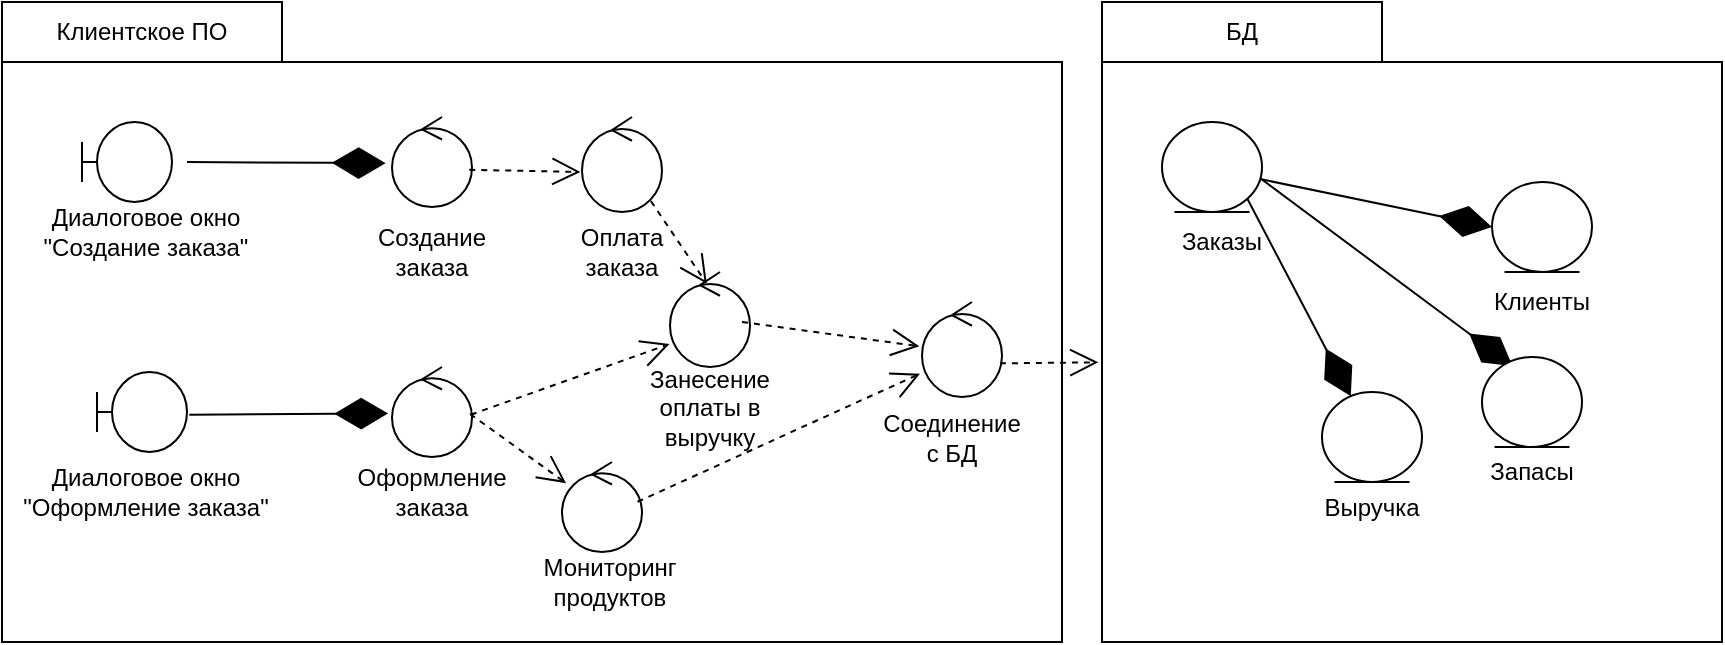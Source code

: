 <mxfile version="24.0.5" type="github">
  <diagram name="Страница — 1" id="zlLi8XrD5-9I-NyLzNtf">
    <mxGraphModel dx="1250" dy="682" grid="1" gridSize="10" guides="1" tooltips="1" connect="1" arrows="1" fold="1" page="1" pageScale="1" pageWidth="827" pageHeight="1169" math="0" shadow="0">
      <root>
        <mxCell id="0" />
        <mxCell id="1" parent="0" />
        <mxCell id="gy-UCE-mrgrLnAQQv3fb-1" value="" style="shape=folder;fontStyle=1;spacingTop=10;tabWidth=140;tabHeight=30;tabPosition=left;html=1;whiteSpace=wrap;" vertex="1" parent="1">
          <mxGeometry x="60" y="400" width="530" height="320" as="geometry" />
        </mxCell>
        <mxCell id="gy-UCE-mrgrLnAQQv3fb-2" value="" style="shape=folder;fontStyle=1;spacingTop=10;tabWidth=140;tabHeight=30;tabPosition=left;html=1;whiteSpace=wrap;" vertex="1" parent="1">
          <mxGeometry x="610" y="400" width="310" height="320" as="geometry" />
        </mxCell>
        <mxCell id="gy-UCE-mrgrLnAQQv3fb-3" value="Клиентское ПО" style="text;html=1;align=center;verticalAlign=middle;whiteSpace=wrap;rounded=0;" vertex="1" parent="1">
          <mxGeometry x="60" y="400" width="140" height="30" as="geometry" />
        </mxCell>
        <mxCell id="gy-UCE-mrgrLnAQQv3fb-4" value="БД" style="text;html=1;align=center;verticalAlign=middle;whiteSpace=wrap;rounded=0;" vertex="1" parent="1">
          <mxGeometry x="610" y="400" width="140" height="30" as="geometry" />
        </mxCell>
        <mxCell id="gy-UCE-mrgrLnAQQv3fb-5" value="" style="shape=umlBoundary;whiteSpace=wrap;html=1;" vertex="1" parent="1">
          <mxGeometry x="100" y="460" width="45" height="40" as="geometry" />
        </mxCell>
        <mxCell id="gy-UCE-mrgrLnAQQv3fb-6" value="Диалоговое окно &quot;Создание заказа&quot;" style="text;html=1;align=center;verticalAlign=middle;whiteSpace=wrap;rounded=0;" vertex="1" parent="1">
          <mxGeometry x="62.5" y="510" width="137.5" height="10" as="geometry" />
        </mxCell>
        <mxCell id="gy-UCE-mrgrLnAQQv3fb-7" value="" style="endArrow=diamondThin;endFill=1;endSize=24;html=1;rounded=0;exitX=1.167;exitY=0.5;exitDx=0;exitDy=0;exitPerimeter=0;entryX=-0.079;entryY=0.513;entryDx=0;entryDy=0;entryPerimeter=0;" edge="1" parent="1" source="gy-UCE-mrgrLnAQQv3fb-5" target="gy-UCE-mrgrLnAQQv3fb-8">
          <mxGeometry width="160" relative="1" as="geometry">
            <mxPoint x="150" y="490" as="sourcePoint" />
            <mxPoint x="310" y="490" as="targetPoint" />
          </mxGeometry>
        </mxCell>
        <mxCell id="gy-UCE-mrgrLnAQQv3fb-8" value="" style="ellipse;shape=umlControl;whiteSpace=wrap;html=1;" vertex="1" parent="1">
          <mxGeometry x="255" y="457.5" width="40" height="45" as="geometry" />
        </mxCell>
        <mxCell id="gy-UCE-mrgrLnAQQv3fb-9" value="Создание заказа" style="text;html=1;align=center;verticalAlign=middle;whiteSpace=wrap;rounded=0;" vertex="1" parent="1">
          <mxGeometry x="245" y="510" width="60" height="30" as="geometry" />
        </mxCell>
        <mxCell id="gy-UCE-mrgrLnAQQv3fb-10" value="" style="shape=umlBoundary;whiteSpace=wrap;html=1;" vertex="1" parent="1">
          <mxGeometry x="107.5" y="585" width="45" height="40" as="geometry" />
        </mxCell>
        <mxCell id="gy-UCE-mrgrLnAQQv3fb-11" value="Диалоговое окно &quot;Оформление заказа&quot;" style="text;html=1;align=center;verticalAlign=middle;whiteSpace=wrap;rounded=0;" vertex="1" parent="1">
          <mxGeometry x="62.5" y="640" width="137.5" height="10" as="geometry" />
        </mxCell>
        <mxCell id="gy-UCE-mrgrLnAQQv3fb-12" value="" style="ellipse;shape=umlControl;whiteSpace=wrap;html=1;" vertex="1" parent="1">
          <mxGeometry x="255" y="582.5" width="40" height="45" as="geometry" />
        </mxCell>
        <mxCell id="gy-UCE-mrgrLnAQQv3fb-13" value="" style="endArrow=diamondThin;endFill=1;endSize=24;html=1;rounded=0;entryX=-0.048;entryY=0.516;entryDx=0;entryDy=0;entryPerimeter=0;exitX=1.025;exitY=0.534;exitDx=0;exitDy=0;exitPerimeter=0;" edge="1" parent="1" source="gy-UCE-mrgrLnAQQv3fb-10" target="gy-UCE-mrgrLnAQQv3fb-12">
          <mxGeometry width="160" relative="1" as="geometry">
            <mxPoint x="206" y="604.5" as="sourcePoint" />
            <mxPoint x="305" y="605.5" as="targetPoint" />
          </mxGeometry>
        </mxCell>
        <mxCell id="gy-UCE-mrgrLnAQQv3fb-14" value="Оформление заказа" style="text;html=1;align=center;verticalAlign=middle;whiteSpace=wrap;rounded=0;" vertex="1" parent="1">
          <mxGeometry x="245" y="630" width="60" height="30" as="geometry" />
        </mxCell>
        <mxCell id="gy-UCE-mrgrLnAQQv3fb-16" value="" style="endArrow=open;endSize=12;dashed=1;html=1;rounded=0;exitX=0.966;exitY=0.587;exitDx=0;exitDy=0;exitPerimeter=0;entryX=-0.02;entryY=0.578;entryDx=0;entryDy=0;entryPerimeter=0;" edge="1" parent="1" source="gy-UCE-mrgrLnAQQv3fb-8" target="gy-UCE-mrgrLnAQQv3fb-17">
          <mxGeometry width="160" relative="1" as="geometry">
            <mxPoint x="310" y="480" as="sourcePoint" />
            <mxPoint x="470" y="480" as="targetPoint" />
          </mxGeometry>
        </mxCell>
        <mxCell id="gy-UCE-mrgrLnAQQv3fb-17" value="" style="ellipse;shape=umlControl;whiteSpace=wrap;html=1;" vertex="1" parent="1">
          <mxGeometry x="350" y="457.5" width="40" height="47.5" as="geometry" />
        </mxCell>
        <mxCell id="gy-UCE-mrgrLnAQQv3fb-19" value="" style="ellipse;shape=umlControl;whiteSpace=wrap;html=1;" vertex="1" parent="1">
          <mxGeometry x="394" y="535" width="40" height="47.5" as="geometry" />
        </mxCell>
        <mxCell id="gy-UCE-mrgrLnAQQv3fb-20" value="Оплата заказа" style="text;html=1;align=center;verticalAlign=middle;whiteSpace=wrap;rounded=0;" vertex="1" parent="1">
          <mxGeometry x="340" y="510" width="60" height="30" as="geometry" />
        </mxCell>
        <mxCell id="gy-UCE-mrgrLnAQQv3fb-21" value="Занесение оплаты в выручку" style="text;html=1;align=center;verticalAlign=middle;whiteSpace=wrap;rounded=0;" vertex="1" parent="1">
          <mxGeometry x="379" y="582.5" width="70" height="40" as="geometry" />
        </mxCell>
        <mxCell id="gy-UCE-mrgrLnAQQv3fb-22" value="" style="endArrow=open;endSize=12;dashed=1;html=1;rounded=0;exitX=0.861;exitY=0.885;exitDx=0;exitDy=0;exitPerimeter=0;entryX=0.46;entryY=0.124;entryDx=0;entryDy=0;entryPerimeter=0;" edge="1" parent="1" source="gy-UCE-mrgrLnAQQv3fb-17" target="gy-UCE-mrgrLnAQQv3fb-19">
          <mxGeometry width="160" relative="1" as="geometry">
            <mxPoint x="304" y="494" as="sourcePoint" />
            <mxPoint x="359" y="495" as="targetPoint" />
          </mxGeometry>
        </mxCell>
        <mxCell id="gy-UCE-mrgrLnAQQv3fb-23" value="" style="endArrow=open;endSize=12;dashed=1;html=1;rounded=0;exitX=0.985;exitY=0.53;exitDx=0;exitDy=0;exitPerimeter=0;entryX=-0.006;entryY=0.758;entryDx=0;entryDy=0;entryPerimeter=0;" edge="1" parent="1" source="gy-UCE-mrgrLnAQQv3fb-12" target="gy-UCE-mrgrLnAQQv3fb-19">
          <mxGeometry width="160" relative="1" as="geometry">
            <mxPoint x="394" y="510" as="sourcePoint" />
            <mxPoint x="422" y="551" as="targetPoint" />
          </mxGeometry>
        </mxCell>
        <mxCell id="gy-UCE-mrgrLnAQQv3fb-24" value="" style="ellipse;shape=umlControl;whiteSpace=wrap;html=1;" vertex="1" parent="1">
          <mxGeometry x="340" y="630" width="40" height="45" as="geometry" />
        </mxCell>
        <mxCell id="gy-UCE-mrgrLnAQQv3fb-25" value="Мониторинг продуктов" style="text;html=1;align=center;verticalAlign=middle;whiteSpace=wrap;rounded=0;" vertex="1" parent="1">
          <mxGeometry x="334" y="675" width="60" height="30" as="geometry" />
        </mxCell>
        <mxCell id="gy-UCE-mrgrLnAQQv3fb-26" value="" style="endArrow=open;endSize=12;dashed=1;html=1;rounded=0;entryX=0.051;entryY=0.235;entryDx=0;entryDy=0;entryPerimeter=0;exitX=0.976;exitY=0.522;exitDx=0;exitDy=0;exitPerimeter=0;" edge="1" parent="1" source="gy-UCE-mrgrLnAQQv3fb-12" target="gy-UCE-mrgrLnAQQv3fb-24">
          <mxGeometry width="160" relative="1" as="geometry">
            <mxPoint x="290" y="610" as="sourcePoint" />
            <mxPoint x="404" y="581" as="targetPoint" />
          </mxGeometry>
        </mxCell>
        <mxCell id="gy-UCE-mrgrLnAQQv3fb-27" value="" style="ellipse;shape=umlControl;whiteSpace=wrap;html=1;" vertex="1" parent="1">
          <mxGeometry x="520" y="550" width="40" height="47.5" as="geometry" />
        </mxCell>
        <mxCell id="gy-UCE-mrgrLnAQQv3fb-28" value="Соединение с БД" style="text;html=1;align=center;verticalAlign=middle;whiteSpace=wrap;rounded=0;" vertex="1" parent="1">
          <mxGeometry x="500" y="597.5" width="70" height="40" as="geometry" />
        </mxCell>
        <mxCell id="gy-UCE-mrgrLnAQQv3fb-29" value="" style="endArrow=open;endSize=12;dashed=1;html=1;rounded=0;exitX=0.9;exitY=0.526;exitDx=0;exitDy=0;exitPerimeter=0;entryX=-0.034;entryY=0.466;entryDx=0;entryDy=0;entryPerimeter=0;" edge="1" parent="1" source="gy-UCE-mrgrLnAQQv3fb-19" target="gy-UCE-mrgrLnAQQv3fb-27">
          <mxGeometry width="160" relative="1" as="geometry">
            <mxPoint x="304" y="616" as="sourcePoint" />
            <mxPoint x="404" y="581" as="targetPoint" />
          </mxGeometry>
        </mxCell>
        <mxCell id="gy-UCE-mrgrLnAQQv3fb-30" value="" style="endArrow=open;endSize=12;dashed=1;html=1;rounded=0;exitX=0.944;exitY=0.442;exitDx=0;exitDy=0;exitPerimeter=0;entryX=-0.025;entryY=0.755;entryDx=0;entryDy=0;entryPerimeter=0;" edge="1" parent="1" source="gy-UCE-mrgrLnAQQv3fb-24" target="gy-UCE-mrgrLnAQQv3fb-27">
          <mxGeometry width="160" relative="1" as="geometry">
            <mxPoint x="440" y="570" as="sourcePoint" />
            <mxPoint x="499" y="582" as="targetPoint" />
          </mxGeometry>
        </mxCell>
        <mxCell id="gy-UCE-mrgrLnAQQv3fb-31" value="" style="endArrow=open;endSize=12;dashed=1;html=1;rounded=0;exitX=0.974;exitY=0.646;exitDx=0;exitDy=0;exitPerimeter=0;entryX=-0.006;entryY=0.563;entryDx=0;entryDy=0;entryPerimeter=0;" edge="1" parent="1" source="gy-UCE-mrgrLnAQQv3fb-27" target="gy-UCE-mrgrLnAQQv3fb-2">
          <mxGeometry width="160" relative="1" as="geometry">
            <mxPoint x="440" y="570" as="sourcePoint" />
            <mxPoint x="529" y="582" as="targetPoint" />
          </mxGeometry>
        </mxCell>
        <mxCell id="gy-UCE-mrgrLnAQQv3fb-32" value="" style="ellipse;shape=umlEntity;whiteSpace=wrap;html=1;" vertex="1" parent="1">
          <mxGeometry x="640" y="460" width="50" height="45" as="geometry" />
        </mxCell>
        <mxCell id="gy-UCE-mrgrLnAQQv3fb-33" value="Заказы" style="text;html=1;align=center;verticalAlign=middle;whiteSpace=wrap;rounded=0;" vertex="1" parent="1">
          <mxGeometry x="640" y="505" width="60" height="30" as="geometry" />
        </mxCell>
        <mxCell id="gy-UCE-mrgrLnAQQv3fb-34" value="" style="endArrow=diamondThin;endFill=1;endSize=24;html=1;rounded=0;exitX=0.993;exitY=0.637;exitDx=0;exitDy=0;exitPerimeter=0;entryX=0;entryY=0.5;entryDx=0;entryDy=0;" edge="1" parent="1" source="gy-UCE-mrgrLnAQQv3fb-32" target="gy-UCE-mrgrLnAQQv3fb-35">
          <mxGeometry width="160" relative="1" as="geometry">
            <mxPoint x="203" y="515" as="sourcePoint" />
            <mxPoint x="690" y="485" as="targetPoint" />
          </mxGeometry>
        </mxCell>
        <mxCell id="gy-UCE-mrgrLnAQQv3fb-35" value="" style="ellipse;shape=umlEntity;whiteSpace=wrap;html=1;" vertex="1" parent="1">
          <mxGeometry x="805" y="490" width="50" height="45" as="geometry" />
        </mxCell>
        <mxCell id="gy-UCE-mrgrLnAQQv3fb-36" value="Клиенты" style="text;html=1;align=center;verticalAlign=middle;whiteSpace=wrap;rounded=0;" vertex="1" parent="1">
          <mxGeometry x="800" y="535" width="60" height="30" as="geometry" />
        </mxCell>
        <mxCell id="gy-UCE-mrgrLnAQQv3fb-37" value="" style="endArrow=diamondThin;endFill=1;endSize=24;html=1;rounded=0;exitX=0.983;exitY=0.625;exitDx=0;exitDy=0;exitPerimeter=0;entryX=0.304;entryY=0.098;entryDx=0;entryDy=0;entryPerimeter=0;" edge="1" parent="1" source="gy-UCE-mrgrLnAQQv3fb-32" target="gy-UCE-mrgrLnAQQv3fb-38">
          <mxGeometry width="160" relative="1" as="geometry">
            <mxPoint x="740" y="529" as="sourcePoint" />
            <mxPoint x="790" y="533" as="targetPoint" />
          </mxGeometry>
        </mxCell>
        <mxCell id="gy-UCE-mrgrLnAQQv3fb-38" value="" style="ellipse;shape=umlEntity;whiteSpace=wrap;html=1;" vertex="1" parent="1">
          <mxGeometry x="800" y="577.5" width="50" height="45" as="geometry" />
        </mxCell>
        <mxCell id="gy-UCE-mrgrLnAQQv3fb-39" value="Запасы" style="text;html=1;align=center;verticalAlign=middle;whiteSpace=wrap;rounded=0;" vertex="1" parent="1">
          <mxGeometry x="795" y="620" width="60" height="30" as="geometry" />
        </mxCell>
        <mxCell id="gy-UCE-mrgrLnAQQv3fb-40" value="" style="endArrow=diamondThin;endFill=1;endSize=24;html=1;rounded=0;exitX=1;exitY=1;exitDx=0;exitDy=0;" edge="1" parent="1" source="gy-UCE-mrgrLnAQQv3fb-32" target="gy-UCE-mrgrLnAQQv3fb-41">
          <mxGeometry width="160" relative="1" as="geometry">
            <mxPoint x="739" y="528" as="sourcePoint" />
            <mxPoint x="785" y="591" as="targetPoint" />
          </mxGeometry>
        </mxCell>
        <mxCell id="gy-UCE-mrgrLnAQQv3fb-41" value="" style="ellipse;shape=umlEntity;whiteSpace=wrap;html=1;" vertex="1" parent="1">
          <mxGeometry x="720" y="595" width="50" height="45" as="geometry" />
        </mxCell>
        <mxCell id="gy-UCE-mrgrLnAQQv3fb-42" value="Выручка" style="text;html=1;align=center;verticalAlign=middle;whiteSpace=wrap;rounded=0;" vertex="1" parent="1">
          <mxGeometry x="715" y="637.5" width="60" height="30" as="geometry" />
        </mxCell>
      </root>
    </mxGraphModel>
  </diagram>
</mxfile>
